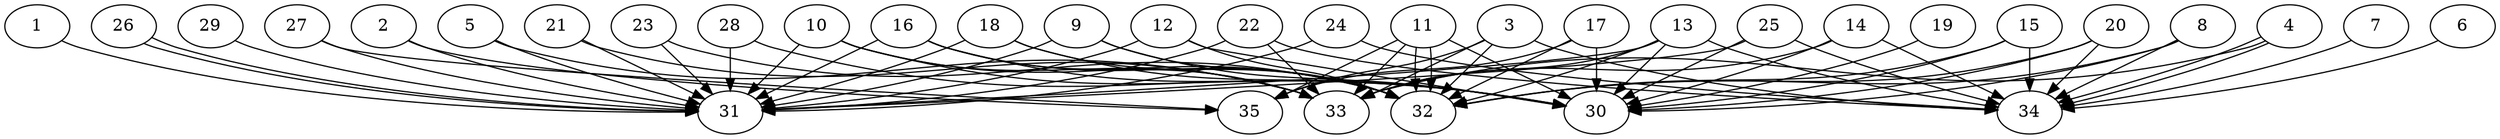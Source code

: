// DAG automatically generated by daggen at Thu Oct  3 14:05:37 2019
// ./daggen --dot -n 35 --ccr 0.5 --fat 0.9 --regular 0.5 --density 0.7 --mindata 5242880 --maxdata 52428800 
digraph G {
  1 [size="26136576", alpha="0.16", expect_size="13068288"] 
  1 -> 31 [size ="13068288"]
  2 [size="44126208", alpha="0.19", expect_size="22063104"] 
  2 -> 31 [size ="22063104"]
  2 -> 35 [size ="22063104"]
  3 [size="50640896", alpha="0.19", expect_size="25320448"] 
  3 -> 32 [size ="25320448"]
  3 -> 33 [size ="25320448"]
  3 -> 34 [size ="25320448"]
  3 -> 35 [size ="25320448"]
  4 [size="31358976", alpha="0.01", expect_size="15679488"] 
  4 -> 33 [size ="15679488"]
  4 -> 34 [size ="15679488"]
  4 -> 34 [size ="15679488"]
  5 [size="93222912", alpha="0.15", expect_size="46611456"] 
  5 -> 31 [size ="46611456"]
  5 -> 33 [size ="46611456"]
  6 [size="40742912", alpha="0.06", expect_size="20371456"] 
  6 -> 34 [size ="20371456"]
  7 [size="61450240", alpha="0.05", expect_size="30725120"] 
  7 -> 34 [size ="30725120"]
  8 [size="90112000", alpha="0.09", expect_size="45056000"] 
  8 -> 30 [size ="45056000"]
  8 -> 32 [size ="45056000"]
  8 -> 34 [size ="45056000"]
  9 [size="81377280", alpha="0.05", expect_size="40688640"] 
  9 -> 30 [size ="40688640"]
  9 -> 31 [size ="40688640"]
  9 -> 32 [size ="40688640"]
  10 [size="61030400", alpha="0.00", expect_size="30515200"] 
  10 -> 30 [size ="30515200"]
  10 -> 31 [size ="30515200"]
  10 -> 32 [size ="30515200"]
  10 -> 33 [size ="30515200"]
  11 [size="29763584", alpha="0.09", expect_size="14881792"] 
  11 -> 30 [size ="14881792"]
  11 -> 32 [size ="14881792"]
  11 -> 32 [size ="14881792"]
  11 -> 33 [size ="14881792"]
  11 -> 35 [size ="14881792"]
  12 [size="11786240", alpha="0.11", expect_size="5893120"] 
  12 -> 30 [size ="5893120"]
  12 -> 31 [size ="5893120"]
  12 -> 32 [size ="5893120"]
  13 [size="101967872", alpha="0.03", expect_size="50983936"] 
  13 -> 30 [size ="50983936"]
  13 -> 31 [size ="50983936"]
  13 -> 32 [size ="50983936"]
  13 -> 33 [size ="50983936"]
  13 -> 34 [size ="50983936"]
  14 [size="97699840", alpha="0.06", expect_size="48849920"] 
  14 -> 30 [size ="48849920"]
  14 -> 33 [size ="48849920"]
  14 -> 34 [size ="48849920"]
  15 [size="103405568", alpha="0.04", expect_size="51702784"] 
  15 -> 30 [size ="51702784"]
  15 -> 32 [size ="51702784"]
  15 -> 34 [size ="51702784"]
  16 [size="80678912", alpha="0.12", expect_size="40339456"] 
  16 -> 30 [size ="40339456"]
  16 -> 31 [size ="40339456"]
  16 -> 32 [size ="40339456"]
  16 -> 33 [size ="40339456"]
  17 [size="13955072", alpha="0.07", expect_size="6977536"] 
  17 -> 30 [size ="6977536"]
  17 -> 32 [size ="6977536"]
  17 -> 35 [size ="6977536"]
  18 [size="38862848", alpha="0.15", expect_size="19431424"] 
  18 -> 30 [size ="19431424"]
  18 -> 31 [size ="19431424"]
  18 -> 32 [size ="19431424"]
  19 [size="81293312", alpha="0.03", expect_size="40646656"] 
  19 -> 30 [size ="40646656"]
  20 [size="12550144", alpha="0.19", expect_size="6275072"] 
  20 -> 30 [size ="6275072"]
  20 -> 32 [size ="6275072"]
  20 -> 34 [size ="6275072"]
  21 [size="14215168", alpha="0.18", expect_size="7107584"] 
  21 -> 31 [size ="7107584"]
  21 -> 33 [size ="7107584"]
  22 [size="56260608", alpha="0.05", expect_size="28130304"] 
  22 -> 31 [size ="28130304"]
  22 -> 33 [size ="28130304"]
  22 -> 34 [size ="28130304"]
  23 [size="13963264", alpha="0.20", expect_size="6981632"] 
  23 -> 31 [size ="6981632"]
  23 -> 32 [size ="6981632"]
  24 [size="28930048", alpha="0.19", expect_size="14465024"] 
  24 -> 31 [size ="14465024"]
  24 -> 34 [size ="14465024"]
  25 [size="57804800", alpha="0.16", expect_size="28902400"] 
  25 -> 30 [size ="28902400"]
  25 -> 31 [size ="28902400"]
  25 -> 34 [size ="28902400"]
  26 [size="74956800", alpha="0.20", expect_size="37478400"] 
  26 -> 31 [size ="37478400"]
  26 -> 31 [size ="37478400"]
  27 [size="36757504", alpha="0.14", expect_size="18378752"] 
  27 -> 31 [size ="18378752"]
  27 -> 35 [size ="18378752"]
  28 [size="69974016", alpha="0.05", expect_size="34987008"] 
  28 -> 30 [size ="34987008"]
  28 -> 31 [size ="34987008"]
  29 [size="44195840", alpha="0.11", expect_size="22097920"] 
  29 -> 31 [size ="22097920"]
  30 [size="56668160", alpha="0.08", expect_size="28334080"] 
  31 [size="50845696", alpha="0.09", expect_size="25422848"] 
  32 [size="42377216", alpha="0.10", expect_size="21188608"] 
  33 [size="64905216", alpha="0.11", expect_size="32452608"] 
  34 [size="64215040", alpha="0.10", expect_size="32107520"] 
  35 [size="61175808", alpha="0.09", expect_size="30587904"] 
}
